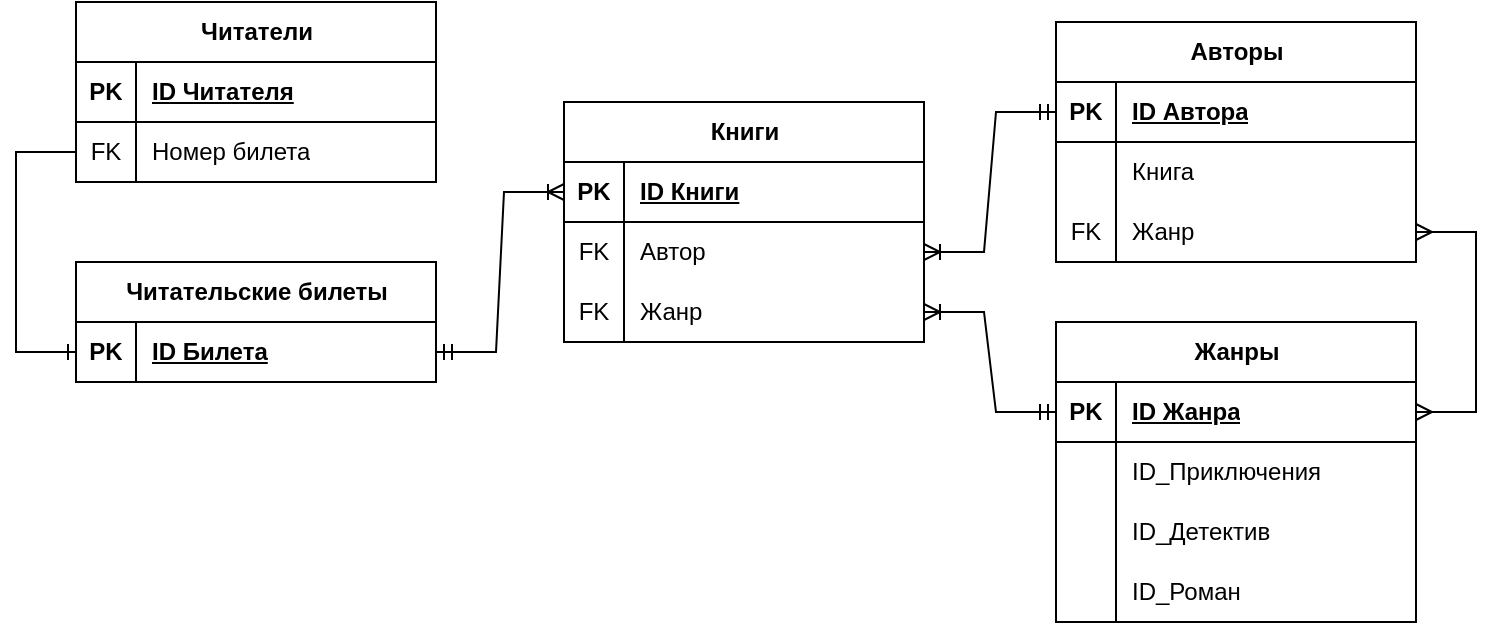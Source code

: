 <mxfile version="24.9.1">
  <diagram id="C5RBs43oDa-KdzZeNtuy" name="Page-1">
    <mxGraphModel dx="794" dy="721" grid="1" gridSize="10" guides="1" tooltips="1" connect="1" arrows="1" fold="1" page="1" pageScale="1" pageWidth="827" pageHeight="1169" math="0" shadow="0">
      <root>
        <mxCell id="WIyWlLk6GJQsqaUBKTNV-0" />
        <mxCell id="WIyWlLk6GJQsqaUBKTNV-1" parent="WIyWlLk6GJQsqaUBKTNV-0" />
        <mxCell id="3mWvZUH2S0C5xM2V9Qqs-0" value="Книги" style="shape=table;startSize=30;container=1;collapsible=1;childLayout=tableLayout;fixedRows=1;rowLines=0;fontStyle=1;align=center;resizeLast=1;html=1;" parent="WIyWlLk6GJQsqaUBKTNV-1" vertex="1">
          <mxGeometry x="324" y="180" width="180" height="120" as="geometry" />
        </mxCell>
        <mxCell id="3mWvZUH2S0C5xM2V9Qqs-1" value="" style="shape=tableRow;horizontal=0;startSize=0;swimlaneHead=0;swimlaneBody=0;fillColor=none;collapsible=0;dropTarget=0;points=[[0,0.5],[1,0.5]];portConstraint=eastwest;top=0;left=0;right=0;bottom=1;" parent="3mWvZUH2S0C5xM2V9Qqs-0" vertex="1">
          <mxGeometry y="30" width="180" height="30" as="geometry" />
        </mxCell>
        <mxCell id="3mWvZUH2S0C5xM2V9Qqs-2" value="PK" style="shape=partialRectangle;connectable=0;fillColor=none;top=0;left=0;bottom=0;right=0;fontStyle=1;overflow=hidden;whiteSpace=wrap;html=1;" parent="3mWvZUH2S0C5xM2V9Qqs-1" vertex="1">
          <mxGeometry width="30" height="30" as="geometry">
            <mxRectangle width="30" height="30" as="alternateBounds" />
          </mxGeometry>
        </mxCell>
        <mxCell id="3mWvZUH2S0C5xM2V9Qqs-3" value="ID Книги" style="shape=partialRectangle;connectable=0;fillColor=none;top=0;left=0;bottom=0;right=0;align=left;spacingLeft=6;fontStyle=5;overflow=hidden;whiteSpace=wrap;html=1;" parent="3mWvZUH2S0C5xM2V9Qqs-1" vertex="1">
          <mxGeometry x="30" width="150" height="30" as="geometry">
            <mxRectangle width="150" height="30" as="alternateBounds" />
          </mxGeometry>
        </mxCell>
        <mxCell id="3mWvZUH2S0C5xM2V9Qqs-4" value="" style="shape=tableRow;horizontal=0;startSize=0;swimlaneHead=0;swimlaneBody=0;fillColor=none;collapsible=0;dropTarget=0;points=[[0,0.5],[1,0.5]];portConstraint=eastwest;top=0;left=0;right=0;bottom=0;" parent="3mWvZUH2S0C5xM2V9Qqs-0" vertex="1">
          <mxGeometry y="60" width="180" height="30" as="geometry" />
        </mxCell>
        <mxCell id="3mWvZUH2S0C5xM2V9Qqs-5" value="FK" style="shape=partialRectangle;connectable=0;fillColor=none;top=0;left=0;bottom=0;right=0;editable=1;overflow=hidden;whiteSpace=wrap;html=1;" parent="3mWvZUH2S0C5xM2V9Qqs-4" vertex="1">
          <mxGeometry width="30" height="30" as="geometry">
            <mxRectangle width="30" height="30" as="alternateBounds" />
          </mxGeometry>
        </mxCell>
        <mxCell id="3mWvZUH2S0C5xM2V9Qqs-6" value="Автор" style="shape=partialRectangle;connectable=0;fillColor=none;top=0;left=0;bottom=0;right=0;align=left;spacingLeft=6;overflow=hidden;whiteSpace=wrap;html=1;" parent="3mWvZUH2S0C5xM2V9Qqs-4" vertex="1">
          <mxGeometry x="30" width="150" height="30" as="geometry">
            <mxRectangle width="150" height="30" as="alternateBounds" />
          </mxGeometry>
        </mxCell>
        <mxCell id="3mWvZUH2S0C5xM2V9Qqs-7" value="" style="shape=tableRow;horizontal=0;startSize=0;swimlaneHead=0;swimlaneBody=0;fillColor=none;collapsible=0;dropTarget=0;points=[[0,0.5],[1,0.5]];portConstraint=eastwest;top=0;left=0;right=0;bottom=0;" parent="3mWvZUH2S0C5xM2V9Qqs-0" vertex="1">
          <mxGeometry y="90" width="180" height="30" as="geometry" />
        </mxCell>
        <mxCell id="3mWvZUH2S0C5xM2V9Qqs-8" value="FK" style="shape=partialRectangle;connectable=0;fillColor=none;top=0;left=0;bottom=0;right=0;editable=1;overflow=hidden;whiteSpace=wrap;html=1;" parent="3mWvZUH2S0C5xM2V9Qqs-7" vertex="1">
          <mxGeometry width="30" height="30" as="geometry">
            <mxRectangle width="30" height="30" as="alternateBounds" />
          </mxGeometry>
        </mxCell>
        <mxCell id="3mWvZUH2S0C5xM2V9Qqs-9" value="Жанр" style="shape=partialRectangle;connectable=0;fillColor=none;top=0;left=0;bottom=0;right=0;align=left;spacingLeft=6;overflow=hidden;whiteSpace=wrap;html=1;" parent="3mWvZUH2S0C5xM2V9Qqs-7" vertex="1">
          <mxGeometry x="30" width="150" height="30" as="geometry">
            <mxRectangle width="150" height="30" as="alternateBounds" />
          </mxGeometry>
        </mxCell>
        <mxCell id="3mWvZUH2S0C5xM2V9Qqs-14" value="Авторы" style="shape=table;startSize=30;container=1;collapsible=1;childLayout=tableLayout;fixedRows=1;rowLines=0;fontStyle=1;align=center;resizeLast=1;html=1;" parent="WIyWlLk6GJQsqaUBKTNV-1" vertex="1">
          <mxGeometry x="570" y="140" width="180" height="120" as="geometry" />
        </mxCell>
        <mxCell id="3mWvZUH2S0C5xM2V9Qqs-15" value="" style="shape=tableRow;horizontal=0;startSize=0;swimlaneHead=0;swimlaneBody=0;fillColor=none;collapsible=0;dropTarget=0;points=[[0,0.5],[1,0.5]];portConstraint=eastwest;top=0;left=0;right=0;bottom=1;" parent="3mWvZUH2S0C5xM2V9Qqs-14" vertex="1">
          <mxGeometry y="30" width="180" height="30" as="geometry" />
        </mxCell>
        <mxCell id="3mWvZUH2S0C5xM2V9Qqs-16" value="PK" style="shape=partialRectangle;connectable=0;fillColor=none;top=0;left=0;bottom=0;right=0;fontStyle=1;overflow=hidden;whiteSpace=wrap;html=1;" parent="3mWvZUH2S0C5xM2V9Qqs-15" vertex="1">
          <mxGeometry width="30" height="30" as="geometry">
            <mxRectangle width="30" height="30" as="alternateBounds" />
          </mxGeometry>
        </mxCell>
        <mxCell id="3mWvZUH2S0C5xM2V9Qqs-17" value="ID Автора" style="shape=partialRectangle;connectable=0;fillColor=none;top=0;left=0;bottom=0;right=0;align=left;spacingLeft=6;fontStyle=5;overflow=hidden;whiteSpace=wrap;html=1;" parent="3mWvZUH2S0C5xM2V9Qqs-15" vertex="1">
          <mxGeometry x="30" width="150" height="30" as="geometry">
            <mxRectangle width="150" height="30" as="alternateBounds" />
          </mxGeometry>
        </mxCell>
        <mxCell id="3mWvZUH2S0C5xM2V9Qqs-18" value="" style="shape=tableRow;horizontal=0;startSize=0;swimlaneHead=0;swimlaneBody=0;fillColor=none;collapsible=0;dropTarget=0;points=[[0,0.5],[1,0.5]];portConstraint=eastwest;top=0;left=0;right=0;bottom=0;" parent="3mWvZUH2S0C5xM2V9Qqs-14" vertex="1">
          <mxGeometry y="60" width="180" height="30" as="geometry" />
        </mxCell>
        <mxCell id="3mWvZUH2S0C5xM2V9Qqs-19" value="" style="shape=partialRectangle;connectable=0;fillColor=none;top=0;left=0;bottom=0;right=0;editable=1;overflow=hidden;whiteSpace=wrap;html=1;" parent="3mWvZUH2S0C5xM2V9Qqs-18" vertex="1">
          <mxGeometry width="30" height="30" as="geometry">
            <mxRectangle width="30" height="30" as="alternateBounds" />
          </mxGeometry>
        </mxCell>
        <mxCell id="3mWvZUH2S0C5xM2V9Qqs-20" value="Книга" style="shape=partialRectangle;connectable=0;fillColor=none;top=0;left=0;bottom=0;right=0;align=left;spacingLeft=6;overflow=hidden;whiteSpace=wrap;html=1;" parent="3mWvZUH2S0C5xM2V9Qqs-18" vertex="1">
          <mxGeometry x="30" width="150" height="30" as="geometry">
            <mxRectangle width="150" height="30" as="alternateBounds" />
          </mxGeometry>
        </mxCell>
        <mxCell id="3mWvZUH2S0C5xM2V9Qqs-21" value="" style="shape=tableRow;horizontal=0;startSize=0;swimlaneHead=0;swimlaneBody=0;fillColor=none;collapsible=0;dropTarget=0;points=[[0,0.5],[1,0.5]];portConstraint=eastwest;top=0;left=0;right=0;bottom=0;" parent="3mWvZUH2S0C5xM2V9Qqs-14" vertex="1">
          <mxGeometry y="90" width="180" height="30" as="geometry" />
        </mxCell>
        <mxCell id="3mWvZUH2S0C5xM2V9Qqs-22" value="FK" style="shape=partialRectangle;connectable=0;fillColor=none;top=0;left=0;bottom=0;right=0;editable=1;overflow=hidden;whiteSpace=wrap;html=1;" parent="3mWvZUH2S0C5xM2V9Qqs-21" vertex="1">
          <mxGeometry width="30" height="30" as="geometry">
            <mxRectangle width="30" height="30" as="alternateBounds" />
          </mxGeometry>
        </mxCell>
        <mxCell id="3mWvZUH2S0C5xM2V9Qqs-23" value="Жанр" style="shape=partialRectangle;connectable=0;fillColor=none;top=0;left=0;bottom=0;right=0;align=left;spacingLeft=6;overflow=hidden;whiteSpace=wrap;html=1;" parent="3mWvZUH2S0C5xM2V9Qqs-21" vertex="1">
          <mxGeometry x="30" width="150" height="30" as="geometry">
            <mxRectangle width="150" height="30" as="alternateBounds" />
          </mxGeometry>
        </mxCell>
        <mxCell id="3mWvZUH2S0C5xM2V9Qqs-27" value="Жанры" style="shape=table;startSize=30;container=1;collapsible=1;childLayout=tableLayout;fixedRows=1;rowLines=0;fontStyle=1;align=center;resizeLast=1;html=1;" parent="WIyWlLk6GJQsqaUBKTNV-1" vertex="1">
          <mxGeometry x="570" y="290" width="180" height="150" as="geometry" />
        </mxCell>
        <mxCell id="3mWvZUH2S0C5xM2V9Qqs-28" value="" style="shape=tableRow;horizontal=0;startSize=0;swimlaneHead=0;swimlaneBody=0;fillColor=none;collapsible=0;dropTarget=0;points=[[0,0.5],[1,0.5]];portConstraint=eastwest;top=0;left=0;right=0;bottom=1;" parent="3mWvZUH2S0C5xM2V9Qqs-27" vertex="1">
          <mxGeometry y="30" width="180" height="30" as="geometry" />
        </mxCell>
        <mxCell id="3mWvZUH2S0C5xM2V9Qqs-29" value="PK" style="shape=partialRectangle;connectable=0;fillColor=none;top=0;left=0;bottom=0;right=0;fontStyle=1;overflow=hidden;whiteSpace=wrap;html=1;" parent="3mWvZUH2S0C5xM2V9Qqs-28" vertex="1">
          <mxGeometry width="30" height="30" as="geometry">
            <mxRectangle width="30" height="30" as="alternateBounds" />
          </mxGeometry>
        </mxCell>
        <mxCell id="3mWvZUH2S0C5xM2V9Qqs-30" value="ID Жанра" style="shape=partialRectangle;connectable=0;fillColor=none;top=0;left=0;bottom=0;right=0;align=left;spacingLeft=6;fontStyle=5;overflow=hidden;whiteSpace=wrap;html=1;" parent="3mWvZUH2S0C5xM2V9Qqs-28" vertex="1">
          <mxGeometry x="30" width="150" height="30" as="geometry">
            <mxRectangle width="150" height="30" as="alternateBounds" />
          </mxGeometry>
        </mxCell>
        <mxCell id="3mWvZUH2S0C5xM2V9Qqs-31" value="" style="shape=tableRow;horizontal=0;startSize=0;swimlaneHead=0;swimlaneBody=0;fillColor=none;collapsible=0;dropTarget=0;points=[[0,0.5],[1,0.5]];portConstraint=eastwest;top=0;left=0;right=0;bottom=0;" parent="3mWvZUH2S0C5xM2V9Qqs-27" vertex="1">
          <mxGeometry y="60" width="180" height="30" as="geometry" />
        </mxCell>
        <mxCell id="3mWvZUH2S0C5xM2V9Qqs-32" value="" style="shape=partialRectangle;connectable=0;fillColor=none;top=0;left=0;bottom=0;right=0;editable=1;overflow=hidden;whiteSpace=wrap;html=1;" parent="3mWvZUH2S0C5xM2V9Qqs-31" vertex="1">
          <mxGeometry width="30" height="30" as="geometry">
            <mxRectangle width="30" height="30" as="alternateBounds" />
          </mxGeometry>
        </mxCell>
        <mxCell id="3mWvZUH2S0C5xM2V9Qqs-33" value="ID_Приключения" style="shape=partialRectangle;connectable=0;fillColor=none;top=0;left=0;bottom=0;right=0;align=left;spacingLeft=6;overflow=hidden;whiteSpace=wrap;html=1;" parent="3mWvZUH2S0C5xM2V9Qqs-31" vertex="1">
          <mxGeometry x="30" width="150" height="30" as="geometry">
            <mxRectangle width="150" height="30" as="alternateBounds" />
          </mxGeometry>
        </mxCell>
        <mxCell id="3mWvZUH2S0C5xM2V9Qqs-34" value="" style="shape=tableRow;horizontal=0;startSize=0;swimlaneHead=0;swimlaneBody=0;fillColor=none;collapsible=0;dropTarget=0;points=[[0,0.5],[1,0.5]];portConstraint=eastwest;top=0;left=0;right=0;bottom=0;" parent="3mWvZUH2S0C5xM2V9Qqs-27" vertex="1">
          <mxGeometry y="90" width="180" height="30" as="geometry" />
        </mxCell>
        <mxCell id="3mWvZUH2S0C5xM2V9Qqs-35" value="" style="shape=partialRectangle;connectable=0;fillColor=none;top=0;left=0;bottom=0;right=0;editable=1;overflow=hidden;whiteSpace=wrap;html=1;" parent="3mWvZUH2S0C5xM2V9Qqs-34" vertex="1">
          <mxGeometry width="30" height="30" as="geometry">
            <mxRectangle width="30" height="30" as="alternateBounds" />
          </mxGeometry>
        </mxCell>
        <mxCell id="3mWvZUH2S0C5xM2V9Qqs-36" value="ID_Детектив" style="shape=partialRectangle;connectable=0;fillColor=none;top=0;left=0;bottom=0;right=0;align=left;spacingLeft=6;overflow=hidden;whiteSpace=wrap;html=1;" parent="3mWvZUH2S0C5xM2V9Qqs-34" vertex="1">
          <mxGeometry x="30" width="150" height="30" as="geometry">
            <mxRectangle width="150" height="30" as="alternateBounds" />
          </mxGeometry>
        </mxCell>
        <mxCell id="3mWvZUH2S0C5xM2V9Qqs-37" value="" style="shape=tableRow;horizontal=0;startSize=0;swimlaneHead=0;swimlaneBody=0;fillColor=none;collapsible=0;dropTarget=0;points=[[0,0.5],[1,0.5]];portConstraint=eastwest;top=0;left=0;right=0;bottom=0;" parent="3mWvZUH2S0C5xM2V9Qqs-27" vertex="1">
          <mxGeometry y="120" width="180" height="30" as="geometry" />
        </mxCell>
        <mxCell id="3mWvZUH2S0C5xM2V9Qqs-38" value="" style="shape=partialRectangle;connectable=0;fillColor=none;top=0;left=0;bottom=0;right=0;editable=1;overflow=hidden;whiteSpace=wrap;html=1;" parent="3mWvZUH2S0C5xM2V9Qqs-37" vertex="1">
          <mxGeometry width="30" height="30" as="geometry">
            <mxRectangle width="30" height="30" as="alternateBounds" />
          </mxGeometry>
        </mxCell>
        <mxCell id="3mWvZUH2S0C5xM2V9Qqs-39" value="ID_Роман" style="shape=partialRectangle;connectable=0;fillColor=none;top=0;left=0;bottom=0;right=0;align=left;spacingLeft=6;overflow=hidden;whiteSpace=wrap;html=1;" parent="3mWvZUH2S0C5xM2V9Qqs-37" vertex="1">
          <mxGeometry x="30" width="150" height="30" as="geometry">
            <mxRectangle width="150" height="30" as="alternateBounds" />
          </mxGeometry>
        </mxCell>
        <mxCell id="3mWvZUH2S0C5xM2V9Qqs-40" value="Читатели" style="shape=table;startSize=30;container=1;collapsible=1;childLayout=tableLayout;fixedRows=1;rowLines=0;fontStyle=1;align=center;resizeLast=1;html=1;" parent="WIyWlLk6GJQsqaUBKTNV-1" vertex="1">
          <mxGeometry x="80" y="130" width="180" height="90" as="geometry" />
        </mxCell>
        <mxCell id="3mWvZUH2S0C5xM2V9Qqs-41" value="" style="shape=tableRow;horizontal=0;startSize=0;swimlaneHead=0;swimlaneBody=0;fillColor=none;collapsible=0;dropTarget=0;points=[[0,0.5],[1,0.5]];portConstraint=eastwest;top=0;left=0;right=0;bottom=1;" parent="3mWvZUH2S0C5xM2V9Qqs-40" vertex="1">
          <mxGeometry y="30" width="180" height="30" as="geometry" />
        </mxCell>
        <mxCell id="3mWvZUH2S0C5xM2V9Qqs-42" value="PK" style="shape=partialRectangle;connectable=0;fillColor=none;top=0;left=0;bottom=0;right=0;fontStyle=1;overflow=hidden;whiteSpace=wrap;html=1;" parent="3mWvZUH2S0C5xM2V9Qqs-41" vertex="1">
          <mxGeometry width="30" height="30" as="geometry">
            <mxRectangle width="30" height="30" as="alternateBounds" />
          </mxGeometry>
        </mxCell>
        <mxCell id="3mWvZUH2S0C5xM2V9Qqs-43" value="ID Читателя" style="shape=partialRectangle;connectable=0;fillColor=none;top=0;left=0;bottom=0;right=0;align=left;spacingLeft=6;fontStyle=5;overflow=hidden;whiteSpace=wrap;html=1;" parent="3mWvZUH2S0C5xM2V9Qqs-41" vertex="1">
          <mxGeometry x="30" width="150" height="30" as="geometry">
            <mxRectangle width="150" height="30" as="alternateBounds" />
          </mxGeometry>
        </mxCell>
        <mxCell id="3mWvZUH2S0C5xM2V9Qqs-44" value="" style="shape=tableRow;horizontal=0;startSize=0;swimlaneHead=0;swimlaneBody=0;fillColor=none;collapsible=0;dropTarget=0;points=[[0,0.5],[1,0.5]];portConstraint=eastwest;top=0;left=0;right=0;bottom=0;" parent="3mWvZUH2S0C5xM2V9Qqs-40" vertex="1">
          <mxGeometry y="60" width="180" height="30" as="geometry" />
        </mxCell>
        <mxCell id="3mWvZUH2S0C5xM2V9Qqs-45" value="FK" style="shape=partialRectangle;connectable=0;fillColor=none;top=0;left=0;bottom=0;right=0;editable=1;overflow=hidden;whiteSpace=wrap;html=1;" parent="3mWvZUH2S0C5xM2V9Qqs-44" vertex="1">
          <mxGeometry width="30" height="30" as="geometry">
            <mxRectangle width="30" height="30" as="alternateBounds" />
          </mxGeometry>
        </mxCell>
        <mxCell id="3mWvZUH2S0C5xM2V9Qqs-46" value="Номер билета" style="shape=partialRectangle;connectable=0;fillColor=none;top=0;left=0;bottom=0;right=0;align=left;spacingLeft=6;overflow=hidden;whiteSpace=wrap;html=1;" parent="3mWvZUH2S0C5xM2V9Qqs-44" vertex="1">
          <mxGeometry x="30" width="150" height="30" as="geometry">
            <mxRectangle width="150" height="30" as="alternateBounds" />
          </mxGeometry>
        </mxCell>
        <mxCell id="3mWvZUH2S0C5xM2V9Qqs-53" value="Читательские билеты" style="shape=table;startSize=30;container=1;collapsible=1;childLayout=tableLayout;fixedRows=1;rowLines=0;fontStyle=1;align=center;resizeLast=1;html=1;" parent="WIyWlLk6GJQsqaUBKTNV-1" vertex="1">
          <mxGeometry x="80" y="260" width="180" height="60" as="geometry" />
        </mxCell>
        <mxCell id="3mWvZUH2S0C5xM2V9Qqs-54" value="" style="shape=tableRow;horizontal=0;startSize=0;swimlaneHead=0;swimlaneBody=0;fillColor=none;collapsible=0;dropTarget=0;points=[[0,0.5],[1,0.5]];portConstraint=eastwest;top=0;left=0;right=0;bottom=1;" parent="3mWvZUH2S0C5xM2V9Qqs-53" vertex="1">
          <mxGeometry y="30" width="180" height="30" as="geometry" />
        </mxCell>
        <mxCell id="3mWvZUH2S0C5xM2V9Qqs-55" value="PK" style="shape=partialRectangle;connectable=0;fillColor=none;top=0;left=0;bottom=0;right=0;fontStyle=1;overflow=hidden;whiteSpace=wrap;html=1;" parent="3mWvZUH2S0C5xM2V9Qqs-54" vertex="1">
          <mxGeometry width="30" height="30" as="geometry">
            <mxRectangle width="30" height="30" as="alternateBounds" />
          </mxGeometry>
        </mxCell>
        <mxCell id="3mWvZUH2S0C5xM2V9Qqs-56" value="ID Билета" style="shape=partialRectangle;connectable=0;fillColor=none;top=0;left=0;bottom=0;right=0;align=left;spacingLeft=6;fontStyle=5;overflow=hidden;whiteSpace=wrap;html=1;" parent="3mWvZUH2S0C5xM2V9Qqs-54" vertex="1">
          <mxGeometry x="30" width="150" height="30" as="geometry">
            <mxRectangle width="150" height="30" as="alternateBounds" />
          </mxGeometry>
        </mxCell>
        <mxCell id="3mWvZUH2S0C5xM2V9Qqs-70" value="" style="edgeStyle=entityRelationEdgeStyle;fontSize=12;html=1;endArrow=ERmany;startArrow=ERmany;rounded=0;entryX=1;entryY=0.5;entryDx=0;entryDy=0;exitX=1;exitY=0.5;exitDx=0;exitDy=0;" parent="WIyWlLk6GJQsqaUBKTNV-1" source="3mWvZUH2S0C5xM2V9Qqs-21" target="3mWvZUH2S0C5xM2V9Qqs-28" edge="1">
          <mxGeometry width="100" height="100" relative="1" as="geometry">
            <mxPoint x="620" y="635" as="sourcePoint" />
            <mxPoint x="720" y="535" as="targetPoint" />
          </mxGeometry>
        </mxCell>
        <mxCell id="3mWvZUH2S0C5xM2V9Qqs-71" value="" style="edgeStyle=entityRelationEdgeStyle;fontSize=12;html=1;endArrow=ERoneToMany;startArrow=ERmandOne;rounded=0;exitX=0;exitY=0.5;exitDx=0;exitDy=0;entryX=1;entryY=0.5;entryDx=0;entryDy=0;" parent="WIyWlLk6GJQsqaUBKTNV-1" source="3mWvZUH2S0C5xM2V9Qqs-15" target="3mWvZUH2S0C5xM2V9Qqs-4" edge="1">
          <mxGeometry width="100" height="100" relative="1" as="geometry">
            <mxPoint x="380" y="610" as="sourcePoint" />
            <mxPoint x="580" y="220" as="targetPoint" />
          </mxGeometry>
        </mxCell>
        <mxCell id="3mWvZUH2S0C5xM2V9Qqs-72" value="" style="edgeStyle=entityRelationEdgeStyle;fontSize=12;html=1;endArrow=ERoneToMany;startArrow=ERmandOne;rounded=0;entryX=1;entryY=0.5;entryDx=0;entryDy=0;exitX=0;exitY=0.5;exitDx=0;exitDy=0;" parent="WIyWlLk6GJQsqaUBKTNV-1" source="3mWvZUH2S0C5xM2V9Qqs-28" target="3mWvZUH2S0C5xM2V9Qqs-7" edge="1">
          <mxGeometry width="100" height="100" relative="1" as="geometry">
            <mxPoint x="370" y="500" as="sourcePoint" />
            <mxPoint x="470" y="400" as="targetPoint" />
          </mxGeometry>
        </mxCell>
        <mxCell id="3mWvZUH2S0C5xM2V9Qqs-75" value="" style="edgeStyle=entityRelationEdgeStyle;fontSize=12;html=1;endArrow=ERoneToMany;startArrow=ERmandOne;rounded=0;entryX=0;entryY=0.5;entryDx=0;entryDy=0;exitX=1;exitY=0.5;exitDx=0;exitDy=0;" parent="WIyWlLk6GJQsqaUBKTNV-1" source="3mWvZUH2S0C5xM2V9Qqs-54" target="3mWvZUH2S0C5xM2V9Qqs-1" edge="1">
          <mxGeometry width="100" height="100" relative="1" as="geometry">
            <mxPoint x="290" y="320" as="sourcePoint" />
            <mxPoint x="367.06" y="372.99" as="targetPoint" />
          </mxGeometry>
        </mxCell>
        <mxCell id="UdAfORiJKiME9HPNzD60-0" value="" style="edgeStyle=orthogonalEdgeStyle;fontSize=12;html=1;endArrow=ERone;endFill=1;rounded=0;entryX=0;entryY=0.5;entryDx=0;entryDy=0;exitX=0;exitY=0.5;exitDx=0;exitDy=0;" edge="1" parent="WIyWlLk6GJQsqaUBKTNV-1" source="3mWvZUH2S0C5xM2V9Qqs-44" target="3mWvZUH2S0C5xM2V9Qqs-54">
          <mxGeometry width="100" height="100" relative="1" as="geometry">
            <mxPoint x="40" y="210" as="sourcePoint" />
            <mxPoint x="40" y="310" as="targetPoint" />
            <Array as="points">
              <mxPoint x="50" y="205" />
              <mxPoint x="50" y="305" />
            </Array>
          </mxGeometry>
        </mxCell>
      </root>
    </mxGraphModel>
  </diagram>
</mxfile>
